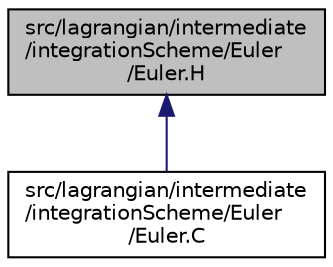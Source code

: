 digraph "src/lagrangian/intermediate/integrationScheme/Euler/Euler.H"
{
  bgcolor="transparent";
  edge [fontname="Helvetica",fontsize="10",labelfontname="Helvetica",labelfontsize="10"];
  node [fontname="Helvetica",fontsize="10",shape=record];
  Node1 [label="src/lagrangian/intermediate\l/integrationScheme/Euler\l/Euler.H",height=0.2,width=0.4,color="black", fillcolor="grey75", style="filled" fontcolor="black"];
  Node1 -> Node2 [dir="back",color="midnightblue",fontsize="10",style="solid",fontname="Helvetica"];
  Node2 [label="src/lagrangian/intermediate\l/integrationScheme/Euler\l/Euler.C",height=0.2,width=0.4,color="black",URL="$lagrangian_2intermediate_2integrationScheme_2Euler_2Euler_8C.html"];
}
